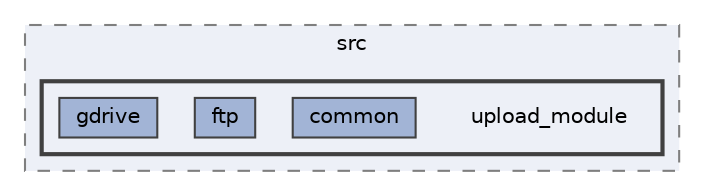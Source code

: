 digraph "/Users/michellmonroy/Documents/dev-glider/glider/src/upload_module"
{
 // LATEX_PDF_SIZE
  bgcolor="transparent";
  edge [fontname=Helvetica,fontsize=10,labelfontname=Helvetica,labelfontsize=10];
  node [fontname=Helvetica,fontsize=10,shape=box,height=0.2,width=0.4];
  compound=true
  subgraph clusterdir_9d76ffe649fed0c38bf619c3849ac837 {
    graph [ bgcolor="#edf0f7", pencolor="grey50", label="src", fontname=Helvetica,fontsize=10 style="filled,dashed", URL="dir_9d76ffe649fed0c38bf619c3849ac837.html",tooltip=""]
  subgraph clusterdir_a01c5af79a51603c4d38b3d07ebf014a {
    graph [ bgcolor="#edf0f7", pencolor="grey25", label="", fontname=Helvetica,fontsize=10 style="filled,bold", URL="dir_a01c5af79a51603c4d38b3d07ebf014a.html",tooltip=""]
    dir_a01c5af79a51603c4d38b3d07ebf014a [shape=plaintext, label="upload_module"];
  dir_52a6b400aac3ced2bf6d774b8fb4cae3 [label="common", fillcolor="#a2b4d6", color="grey25", style="filled", URL="dir_52a6b400aac3ced2bf6d774b8fb4cae3.html",tooltip=""];
  dir_c8f77f08e386c0e1cb517e31d48e150d [label="ftp", fillcolor="#a2b4d6", color="grey25", style="filled", URL="dir_c8f77f08e386c0e1cb517e31d48e150d.html",tooltip=""];
  dir_186c55c3c069c7c50460e5a1473c2ba7 [label="gdrive", fillcolor="#a2b4d6", color="grey25", style="filled", URL="dir_186c55c3c069c7c50460e5a1473c2ba7.html",tooltip=""];
  }
  }
}
